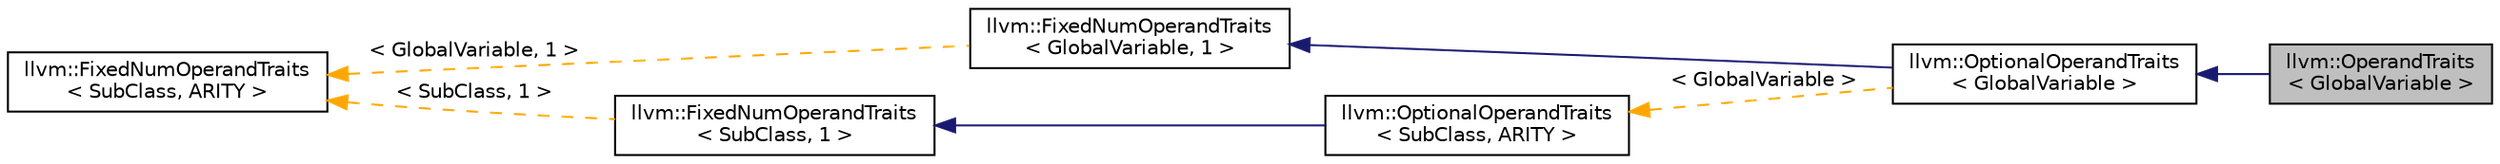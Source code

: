 digraph "llvm::OperandTraits&lt; GlobalVariable &gt;"
{
 // LATEX_PDF_SIZE
  bgcolor="transparent";
  edge [fontname="Helvetica",fontsize="10",labelfontname="Helvetica",labelfontsize="10"];
  node [fontname="Helvetica",fontsize="10",shape=record];
  rankdir="LR";
  Node1 [label="llvm::OperandTraits\l\< GlobalVariable \>",height=0.2,width=0.4,color="black", fillcolor="grey75", style="filled", fontcolor="black",tooltip=" "];
  Node2 -> Node1 [dir="back",color="midnightblue",fontsize="10",style="solid",fontname="Helvetica"];
  Node2 [label="llvm::OptionalOperandTraits\l\< GlobalVariable \>",height=0.2,width=0.4,color="black",URL="$structllvm_1_1OptionalOperandTraits.html",tooltip=" "];
  Node3 -> Node2 [dir="back",color="midnightblue",fontsize="10",style="solid",fontname="Helvetica"];
  Node3 [label="llvm::FixedNumOperandTraits\l\< GlobalVariable, 1 \>",height=0.2,width=0.4,color="black",URL="$structllvm_1_1FixedNumOperandTraits.html",tooltip=" "];
  Node4 -> Node3 [dir="back",color="orange",fontsize="10",style="dashed",label=" \< GlobalVariable, 1 \>" ,fontname="Helvetica"];
  Node4 [label="llvm::FixedNumOperandTraits\l\< SubClass, ARITY \>",height=0.2,width=0.4,color="black",URL="$structllvm_1_1FixedNumOperandTraits.html",tooltip="FixedNumOperandTraits - determine the allocation regime of the Use array when it is a prefix to the U..."];
  Node5 -> Node2 [dir="back",color="orange",fontsize="10",style="dashed",label=" \< GlobalVariable \>" ,fontname="Helvetica"];
  Node5 [label="llvm::OptionalOperandTraits\l\< SubClass, ARITY \>",height=0.2,width=0.4,color="black",URL="$structllvm_1_1OptionalOperandTraits.html",tooltip="OptionalOperandTraits - when the number of operands may change at runtime."];
  Node6 -> Node5 [dir="back",color="midnightblue",fontsize="10",style="solid",fontname="Helvetica"];
  Node6 [label="llvm::FixedNumOperandTraits\l\< SubClass, 1 \>",height=0.2,width=0.4,color="black",URL="$structllvm_1_1FixedNumOperandTraits.html",tooltip=" "];
  Node4 -> Node6 [dir="back",color="orange",fontsize="10",style="dashed",label=" \< SubClass, 1 \>" ,fontname="Helvetica"];
}
